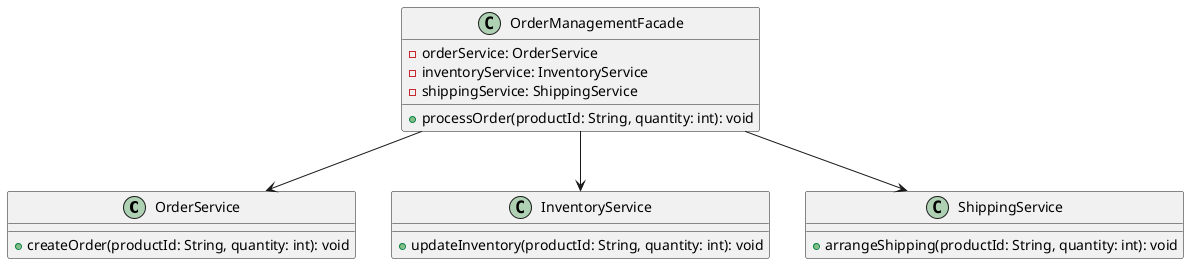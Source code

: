 @startuml
' Підсистема 1: Обробка замовлень
class OrderService {
    +createOrder(productId: String, quantity: int): void
}

' Підсистема 2: Управління складськими запасами
class InventoryService {
    +updateInventory(productId: String, quantity: int): void
}

' Підсистема 3: Організація доставки
class ShippingService {
    +arrangeShipping(productId: String, quantity: int): void
}

' Фасад
class OrderManagementFacade {
    -orderService: OrderService
    -inventoryService: InventoryService
    -shippingService: ShippingService
    +processOrder(productId: String, quantity: int): void
}

OrderManagementFacade --> OrderService
OrderManagementFacade --> InventoryService
OrderManagementFacade --> ShippingService
@enduml
